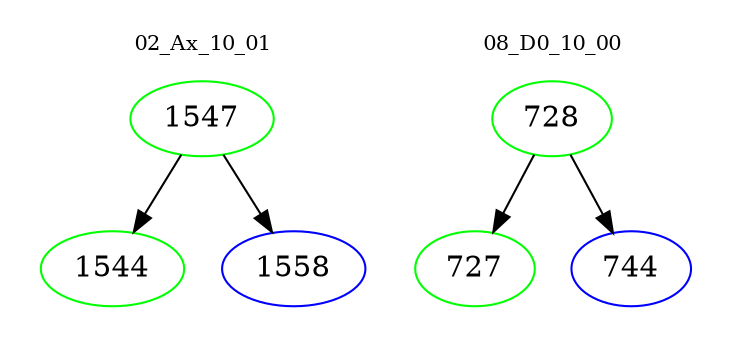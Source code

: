 digraph{
subgraph cluster_0 {
color = white
label = "02_Ax_10_01";
fontsize=10;
T0_1547 [label="1547", color="green"]
T0_1547 -> T0_1544 [color="black"]
T0_1544 [label="1544", color="green"]
T0_1547 -> T0_1558 [color="black"]
T0_1558 [label="1558", color="blue"]
}
subgraph cluster_1 {
color = white
label = "08_D0_10_00";
fontsize=10;
T1_728 [label="728", color="green"]
T1_728 -> T1_727 [color="black"]
T1_727 [label="727", color="green"]
T1_728 -> T1_744 [color="black"]
T1_744 [label="744", color="blue"]
}
}
